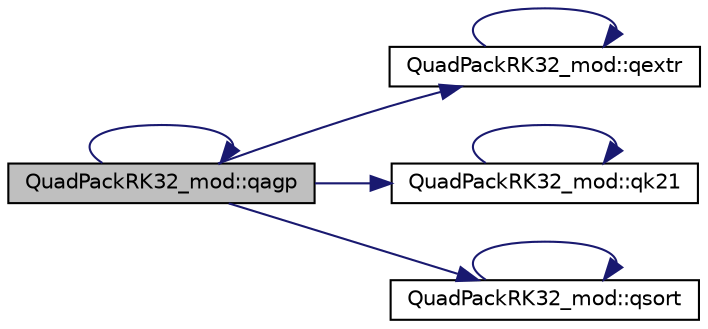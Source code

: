 digraph "QuadPackRK32_mod::qagp"
{
 // LATEX_PDF_SIZE
  edge [fontname="Helvetica",fontsize="10",labelfontname="Helvetica",labelfontsize="10"];
  node [fontname="Helvetica",fontsize="10",shape=record];
  rankdir="LR";
  Node1 [label="QuadPackRK32_mod::qagp",height=0.2,width=0.4,color="black", fillcolor="grey75", style="filled", fontcolor="black",tooltip=" "];
  Node1 -> Node1 [color="midnightblue",fontsize="10",style="solid"];
  Node1 -> Node2 [color="midnightblue",fontsize="10",style="solid"];
  Node2 [label="QuadPackRK32_mod::qextr",height=0.2,width=0.4,color="black", fillcolor="white", style="filled",URL="$namespaceQuadPackRK32__mod.html#af6f495761cd9d32a14b5fe1a4ca70dcf",tooltip=" "];
  Node2 -> Node2 [color="midnightblue",fontsize="10",style="solid"];
  Node1 -> Node3 [color="midnightblue",fontsize="10",style="solid"];
  Node3 [label="QuadPackRK32_mod::qk21",height=0.2,width=0.4,color="black", fillcolor="white", style="filled",URL="$namespaceQuadPackRK32__mod.html#a9f5b965453d287999dd1c92c4c5c6a75",tooltip=" "];
  Node3 -> Node3 [color="midnightblue",fontsize="10",style="solid"];
  Node1 -> Node4 [color="midnightblue",fontsize="10",style="solid"];
  Node4 [label="QuadPackRK32_mod::qsort",height=0.2,width=0.4,color="black", fillcolor="white", style="filled",URL="$namespaceQuadPackRK32__mod.html#abef2094e102d5f8abc0cdbcf79b2f77a",tooltip=" "];
  Node4 -> Node4 [color="midnightblue",fontsize="10",style="solid"];
}

